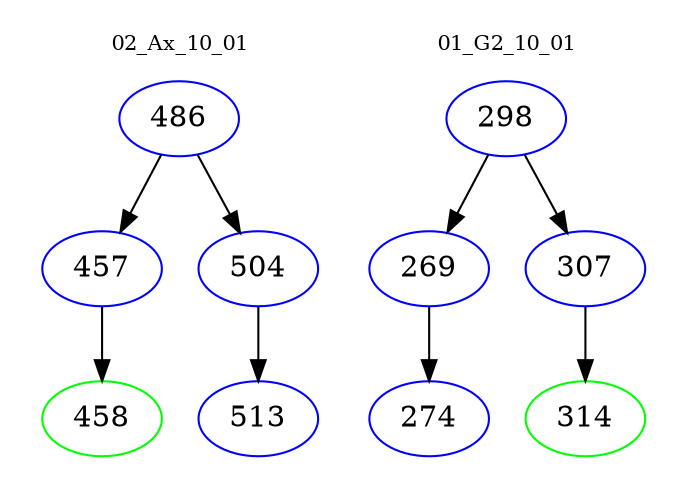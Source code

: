 digraph{
subgraph cluster_0 {
color = white
label = "02_Ax_10_01";
fontsize=10;
T0_486 [label="486", color="blue"]
T0_486 -> T0_457 [color="black"]
T0_457 [label="457", color="blue"]
T0_457 -> T0_458 [color="black"]
T0_458 [label="458", color="green"]
T0_486 -> T0_504 [color="black"]
T0_504 [label="504", color="blue"]
T0_504 -> T0_513 [color="black"]
T0_513 [label="513", color="blue"]
}
subgraph cluster_1 {
color = white
label = "01_G2_10_01";
fontsize=10;
T1_298 [label="298", color="blue"]
T1_298 -> T1_269 [color="black"]
T1_269 [label="269", color="blue"]
T1_269 -> T1_274 [color="black"]
T1_274 [label="274", color="blue"]
T1_298 -> T1_307 [color="black"]
T1_307 [label="307", color="blue"]
T1_307 -> T1_314 [color="black"]
T1_314 [label="314", color="green"]
}
}
